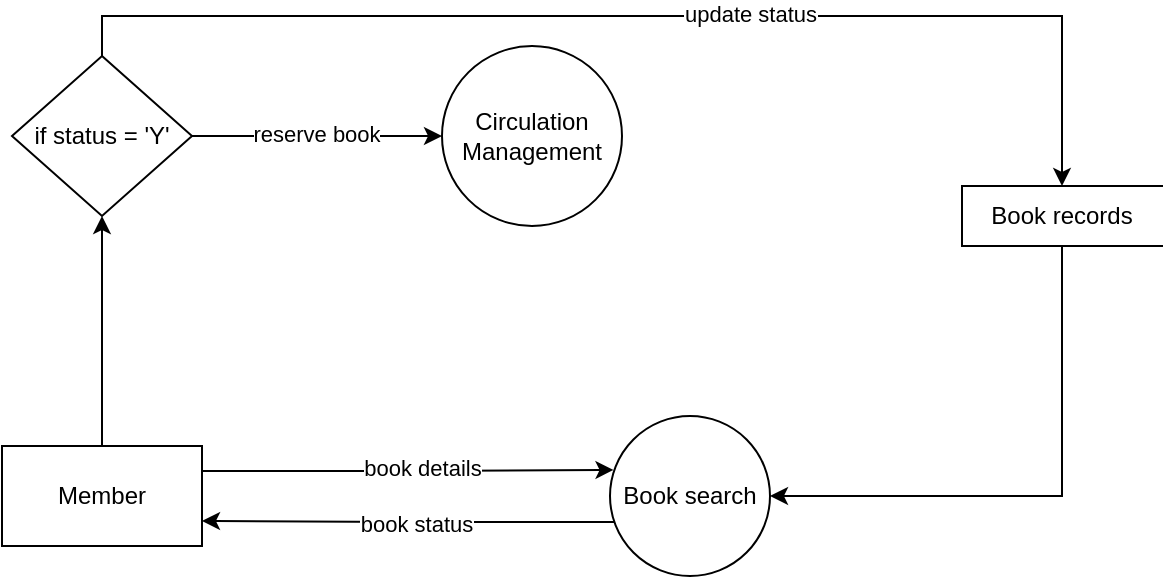 <mxfile version="24.6.4" type="device">
  <diagram name="Page-1" id="iYsiMf5kQcVjZ583Iqt_">
    <mxGraphModel dx="862" dy="546" grid="1" gridSize="10" guides="1" tooltips="1" connect="1" arrows="1" fold="1" page="1" pageScale="1" pageWidth="827" pageHeight="1169" math="0" shadow="0">
      <root>
        <mxCell id="0" />
        <mxCell id="1" parent="0" />
        <mxCell id="OYJkPadLTAHqzQY48tiH-4" style="edgeStyle=orthogonalEdgeStyle;rounded=0;orthogonalLoop=1;jettySize=auto;html=1;entryX=0;entryY=0.5;entryDx=0;entryDy=0;exitX=1;exitY=0.5;exitDx=0;exitDy=0;" edge="1" parent="1" source="OYJkPadLTAHqzQY48tiH-12" target="OYJkPadLTAHqzQY48tiH-3">
          <mxGeometry relative="1" as="geometry">
            <mxPoint x="200" y="227" as="sourcePoint" />
          </mxGeometry>
        </mxCell>
        <mxCell id="OYJkPadLTAHqzQY48tiH-17" value="reserve book" style="edgeLabel;html=1;align=center;verticalAlign=middle;resizable=0;points=[];" vertex="1" connectable="0" parent="OYJkPadLTAHqzQY48tiH-4">
          <mxGeometry x="-0.012" y="-3" relative="1" as="geometry">
            <mxPoint y="-4" as="offset" />
          </mxGeometry>
        </mxCell>
        <mxCell id="OYJkPadLTAHqzQY48tiH-16" style="edgeStyle=orthogonalEdgeStyle;rounded=0;orthogonalLoop=1;jettySize=auto;html=1;exitX=0.5;exitY=0;exitDx=0;exitDy=0;entryX=0.5;entryY=1;entryDx=0;entryDy=0;" edge="1" parent="1" source="OYJkPadLTAHqzQY48tiH-1" target="OYJkPadLTAHqzQY48tiH-12">
          <mxGeometry relative="1" as="geometry" />
        </mxCell>
        <mxCell id="OYJkPadLTAHqzQY48tiH-1" value="Member" style="html=1;dashed=0;whiteSpace=wrap;" vertex="1" parent="1">
          <mxGeometry x="110" y="389" width="100" height="50" as="geometry" />
        </mxCell>
        <mxCell id="OYJkPadLTAHqzQY48tiH-9" style="edgeStyle=orthogonalEdgeStyle;rounded=0;orthogonalLoop=1;jettySize=auto;html=1;exitX=0.035;exitY=0.663;exitDx=0;exitDy=0;entryX=1;entryY=0.75;entryDx=0;entryDy=0;exitPerimeter=0;" edge="1" parent="1" source="OYJkPadLTAHqzQY48tiH-2" target="OYJkPadLTAHqzQY48tiH-1">
          <mxGeometry relative="1" as="geometry" />
        </mxCell>
        <mxCell id="OYJkPadLTAHqzQY48tiH-11" value="book status" style="edgeLabel;html=1;align=center;verticalAlign=middle;resizable=0;points=[];" vertex="1" connectable="0" parent="OYJkPadLTAHqzQY48tiH-9">
          <mxGeometry x="-0.035" y="3" relative="1" as="geometry">
            <mxPoint y="-2" as="offset" />
          </mxGeometry>
        </mxCell>
        <mxCell id="OYJkPadLTAHqzQY48tiH-2" value="Book search" style="shape=ellipse;html=1;dashed=0;whiteSpace=wrap;aspect=fixed;perimeter=ellipsePerimeter;" vertex="1" parent="1">
          <mxGeometry x="414" y="374" width="80" height="80" as="geometry" />
        </mxCell>
        <mxCell id="OYJkPadLTAHqzQY48tiH-3" value="Circulation Management" style="shape=ellipse;html=1;dashed=0;whiteSpace=wrap;aspect=fixed;perimeter=ellipsePerimeter;" vertex="1" parent="1">
          <mxGeometry x="330" y="189" width="90" height="90" as="geometry" />
        </mxCell>
        <mxCell id="OYJkPadLTAHqzQY48tiH-7" style="edgeStyle=orthogonalEdgeStyle;rounded=0;orthogonalLoop=1;jettySize=auto;html=1;exitX=0.5;exitY=1;exitDx=0;exitDy=0;entryX=1;entryY=0.5;entryDx=0;entryDy=0;" edge="1" parent="1" source="OYJkPadLTAHqzQY48tiH-6" target="OYJkPadLTAHqzQY48tiH-2">
          <mxGeometry relative="1" as="geometry" />
        </mxCell>
        <mxCell id="OYJkPadLTAHqzQY48tiH-6" value="Book records" style="html=1;dashed=0;whiteSpace=wrap;shape=partialRectangle;right=0;" vertex="1" parent="1">
          <mxGeometry x="590" y="259" width="100" height="30" as="geometry" />
        </mxCell>
        <mxCell id="OYJkPadLTAHqzQY48tiH-8" style="edgeStyle=orthogonalEdgeStyle;rounded=0;orthogonalLoop=1;jettySize=auto;html=1;exitX=1;exitY=0.25;exitDx=0;exitDy=0;entryX=0.022;entryY=0.337;entryDx=0;entryDy=0;entryPerimeter=0;" edge="1" parent="1" source="OYJkPadLTAHqzQY48tiH-1" target="OYJkPadLTAHqzQY48tiH-2">
          <mxGeometry relative="1" as="geometry" />
        </mxCell>
        <mxCell id="OYJkPadLTAHqzQY48tiH-10" value="book details" style="edgeLabel;html=1;align=center;verticalAlign=middle;resizable=0;points=[];" vertex="1" connectable="0" parent="OYJkPadLTAHqzQY48tiH-8">
          <mxGeometry x="0.069" y="-3" relative="1" as="geometry">
            <mxPoint y="-4" as="offset" />
          </mxGeometry>
        </mxCell>
        <mxCell id="OYJkPadLTAHqzQY48tiH-18" style="edgeStyle=orthogonalEdgeStyle;rounded=0;orthogonalLoop=1;jettySize=auto;html=1;exitX=0.5;exitY=0;exitDx=0;exitDy=0;entryX=0.5;entryY=0;entryDx=0;entryDy=0;" edge="1" parent="1" source="OYJkPadLTAHqzQY48tiH-12" target="OYJkPadLTAHqzQY48tiH-6">
          <mxGeometry relative="1" as="geometry" />
        </mxCell>
        <mxCell id="OYJkPadLTAHqzQY48tiH-19" value="update status" style="edgeLabel;html=1;align=center;verticalAlign=middle;resizable=0;points=[];" vertex="1" connectable="0" parent="OYJkPadLTAHqzQY48tiH-18">
          <mxGeometry x="0.175" y="-2" relative="1" as="geometry">
            <mxPoint y="-3" as="offset" />
          </mxGeometry>
        </mxCell>
        <mxCell id="OYJkPadLTAHqzQY48tiH-12" value="if status = &#39;Y&#39;" style="shape=rhombus;html=1;dashed=0;whiteSpace=wrap;perimeter=rhombusPerimeter;" vertex="1" parent="1">
          <mxGeometry x="115" y="194" width="90" height="80" as="geometry" />
        </mxCell>
      </root>
    </mxGraphModel>
  </diagram>
</mxfile>
